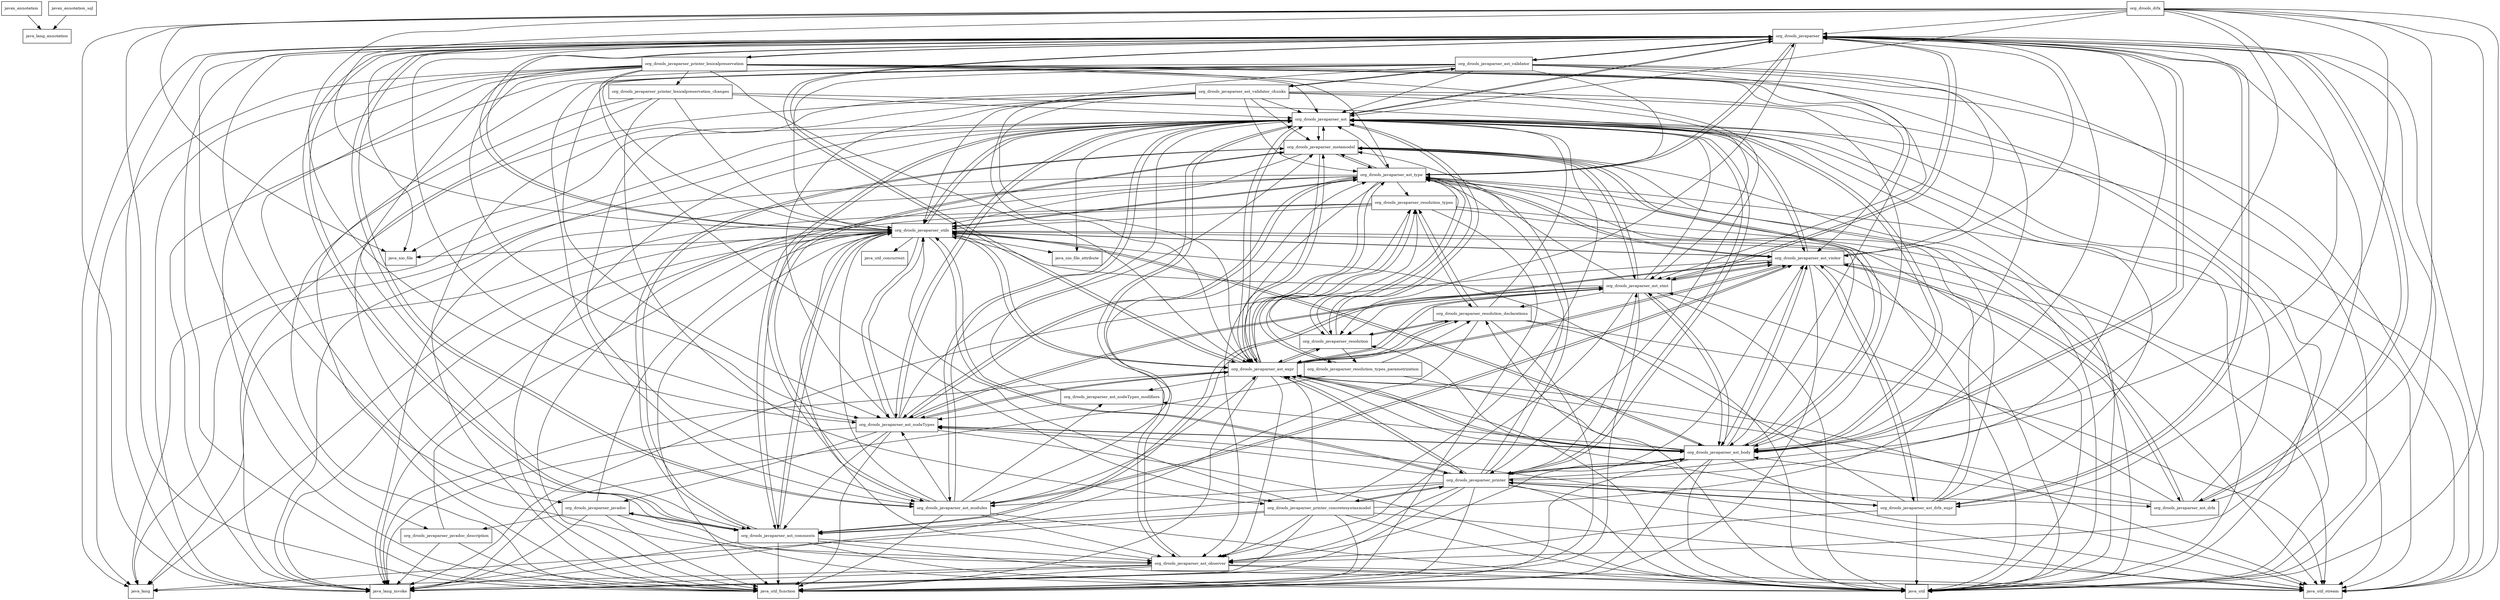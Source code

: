 digraph drlx_parser_7_16_0_Final_package_dependencies {
  node [shape = box, fontsize=10.0];
  javax_annotation -> java_lang_annotation;
  javax_annotation_sql -> java_lang_annotation;
  org_drools_drlx -> java_lang_invoke;
  org_drools_drlx -> java_nio_file;
  org_drools_drlx -> java_util;
  org_drools_drlx -> java_util_function;
  org_drools_drlx -> java_util_stream;
  org_drools_drlx -> org_drools_javaparser;
  org_drools_drlx -> org_drools_javaparser_ast;
  org_drools_drlx -> org_drools_javaparser_ast_body;
  org_drools_drlx -> org_drools_javaparser_ast_drlx;
  org_drools_drlx -> org_drools_javaparser_ast_drlx_expr;
  org_drools_drlx -> org_drools_javaparser_ast_nodeTypes;
  org_drools_drlx -> org_drools_javaparser_printer;
  org_drools_drlx -> org_drools_javaparser_utils;
  org_drools_javaparser -> java_lang;
  org_drools_javaparser -> java_lang_invoke;
  org_drools_javaparser -> java_nio_file;
  org_drools_javaparser -> java_util;
  org_drools_javaparser -> java_util_function;
  org_drools_javaparser -> java_util_stream;
  org_drools_javaparser -> org_drools_javaparser_ast;
  org_drools_javaparser -> org_drools_javaparser_ast_body;
  org_drools_javaparser -> org_drools_javaparser_ast_comments;
  org_drools_javaparser -> org_drools_javaparser_ast_drlx;
  org_drools_javaparser -> org_drools_javaparser_ast_drlx_expr;
  org_drools_javaparser -> org_drools_javaparser_ast_expr;
  org_drools_javaparser -> org_drools_javaparser_ast_modules;
  org_drools_javaparser -> org_drools_javaparser_ast_observer;
  org_drools_javaparser -> org_drools_javaparser_ast_stmt;
  org_drools_javaparser -> org_drools_javaparser_ast_type;
  org_drools_javaparser -> org_drools_javaparser_ast_validator;
  org_drools_javaparser -> org_drools_javaparser_javadoc;
  org_drools_javaparser -> org_drools_javaparser_javadoc_description;
  org_drools_javaparser -> org_drools_javaparser_printer_lexicalpreservation;
  org_drools_javaparser -> org_drools_javaparser_resolution;
  org_drools_javaparser -> org_drools_javaparser_utils;
  org_drools_javaparser_ast -> java_lang;
  org_drools_javaparser_ast -> java_lang_invoke;
  org_drools_javaparser_ast -> java_nio_file;
  org_drools_javaparser_ast -> java_nio_file_attribute;
  org_drools_javaparser_ast -> java_util;
  org_drools_javaparser_ast -> java_util_function;
  org_drools_javaparser_ast -> java_util_stream;
  org_drools_javaparser_ast -> org_drools_javaparser;
  org_drools_javaparser_ast -> org_drools_javaparser_ast_body;
  org_drools_javaparser_ast -> org_drools_javaparser_ast_comments;
  org_drools_javaparser_ast -> org_drools_javaparser_ast_expr;
  org_drools_javaparser_ast -> org_drools_javaparser_ast_modules;
  org_drools_javaparser_ast -> org_drools_javaparser_ast_nodeTypes;
  org_drools_javaparser_ast -> org_drools_javaparser_ast_observer;
  org_drools_javaparser_ast -> org_drools_javaparser_ast_visitor;
  org_drools_javaparser_ast -> org_drools_javaparser_metamodel;
  org_drools_javaparser_ast -> org_drools_javaparser_printer;
  org_drools_javaparser_ast -> org_drools_javaparser_resolution;
  org_drools_javaparser_ast -> org_drools_javaparser_utils;
  org_drools_javaparser_ast_body -> java_lang_invoke;
  org_drools_javaparser_ast_body -> java_util;
  org_drools_javaparser_ast_body -> java_util_function;
  org_drools_javaparser_ast_body -> java_util_stream;
  org_drools_javaparser_ast_body -> org_drools_javaparser;
  org_drools_javaparser_ast_body -> org_drools_javaparser_ast;
  org_drools_javaparser_ast_body -> org_drools_javaparser_ast_expr;
  org_drools_javaparser_ast_body -> org_drools_javaparser_ast_nodeTypes;
  org_drools_javaparser_ast_body -> org_drools_javaparser_ast_nodeTypes_modifiers;
  org_drools_javaparser_ast_body -> org_drools_javaparser_ast_observer;
  org_drools_javaparser_ast_body -> org_drools_javaparser_ast_stmt;
  org_drools_javaparser_ast_body -> org_drools_javaparser_ast_type;
  org_drools_javaparser_ast_body -> org_drools_javaparser_ast_visitor;
  org_drools_javaparser_ast_body -> org_drools_javaparser_metamodel;
  org_drools_javaparser_ast_body -> org_drools_javaparser_printer;
  org_drools_javaparser_ast_body -> org_drools_javaparser_resolution;
  org_drools_javaparser_ast_body -> org_drools_javaparser_resolution_declarations;
  org_drools_javaparser_ast_body -> org_drools_javaparser_utils;
  org_drools_javaparser_ast_comments -> java_lang_invoke;
  org_drools_javaparser_ast_comments -> java_util;
  org_drools_javaparser_ast_comments -> java_util_function;
  org_drools_javaparser_ast_comments -> java_util_stream;
  org_drools_javaparser_ast_comments -> org_drools_javaparser;
  org_drools_javaparser_ast_comments -> org_drools_javaparser_ast;
  org_drools_javaparser_ast_comments -> org_drools_javaparser_ast_observer;
  org_drools_javaparser_ast_comments -> org_drools_javaparser_ast_visitor;
  org_drools_javaparser_ast_comments -> org_drools_javaparser_javadoc;
  org_drools_javaparser_ast_comments -> org_drools_javaparser_metamodel;
  org_drools_javaparser_ast_comments -> org_drools_javaparser_utils;
  org_drools_javaparser_ast_drlx -> org_drools_javaparser;
  org_drools_javaparser_ast_drlx -> org_drools_javaparser_ast;
  org_drools_javaparser_ast_drlx -> org_drools_javaparser_ast_body;
  org_drools_javaparser_ast_drlx -> org_drools_javaparser_ast_expr;
  org_drools_javaparser_ast_drlx -> org_drools_javaparser_ast_stmt;
  org_drools_javaparser_ast_drlx -> org_drools_javaparser_ast_visitor;
  org_drools_javaparser_ast_drlx_expr -> java_util;
  org_drools_javaparser_ast_drlx_expr -> org_drools_javaparser;
  org_drools_javaparser_ast_drlx_expr -> org_drools_javaparser_ast;
  org_drools_javaparser_ast_drlx_expr -> org_drools_javaparser_ast_expr;
  org_drools_javaparser_ast_drlx_expr -> org_drools_javaparser_ast_observer;
  org_drools_javaparser_ast_drlx_expr -> org_drools_javaparser_ast_type;
  org_drools_javaparser_ast_drlx_expr -> org_drools_javaparser_ast_visitor;
  org_drools_javaparser_ast_drlx_expr -> org_drools_javaparser_metamodel;
  org_drools_javaparser_ast_drlx_expr -> org_drools_javaparser_printer;
  org_drools_javaparser_ast_drlx_expr -> org_drools_javaparser_utils;
  org_drools_javaparser_ast_expr -> java_lang_invoke;
  org_drools_javaparser_ast_expr -> java_util;
  org_drools_javaparser_ast_expr -> java_util_function;
  org_drools_javaparser_ast_expr -> java_util_stream;
  org_drools_javaparser_ast_expr -> org_drools_javaparser;
  org_drools_javaparser_ast_expr -> org_drools_javaparser_ast;
  org_drools_javaparser_ast_expr -> org_drools_javaparser_ast_body;
  org_drools_javaparser_ast_expr -> org_drools_javaparser_ast_nodeTypes;
  org_drools_javaparser_ast_expr -> org_drools_javaparser_ast_nodeTypes_modifiers;
  org_drools_javaparser_ast_expr -> org_drools_javaparser_ast_observer;
  org_drools_javaparser_ast_expr -> org_drools_javaparser_ast_stmt;
  org_drools_javaparser_ast_expr -> org_drools_javaparser_ast_type;
  org_drools_javaparser_ast_expr -> org_drools_javaparser_ast_visitor;
  org_drools_javaparser_ast_expr -> org_drools_javaparser_metamodel;
  org_drools_javaparser_ast_expr -> org_drools_javaparser_printer;
  org_drools_javaparser_ast_expr -> org_drools_javaparser_resolution;
  org_drools_javaparser_ast_expr -> org_drools_javaparser_resolution_declarations;
  org_drools_javaparser_ast_expr -> org_drools_javaparser_resolution_types;
  org_drools_javaparser_ast_expr -> org_drools_javaparser_utils;
  org_drools_javaparser_ast_modules -> java_util;
  org_drools_javaparser_ast_modules -> java_util_function;
  org_drools_javaparser_ast_modules -> org_drools_javaparser;
  org_drools_javaparser_ast_modules -> org_drools_javaparser_ast;
  org_drools_javaparser_ast_modules -> org_drools_javaparser_ast_expr;
  org_drools_javaparser_ast_modules -> org_drools_javaparser_ast_nodeTypes;
  org_drools_javaparser_ast_modules -> org_drools_javaparser_ast_nodeTypes_modifiers;
  org_drools_javaparser_ast_modules -> org_drools_javaparser_ast_observer;
  org_drools_javaparser_ast_modules -> org_drools_javaparser_ast_type;
  org_drools_javaparser_ast_modules -> org_drools_javaparser_ast_visitor;
  org_drools_javaparser_ast_modules -> org_drools_javaparser_metamodel;
  org_drools_javaparser_ast_modules -> org_drools_javaparser_utils;
  org_drools_javaparser_ast_nodeTypes -> java_lang_invoke;
  org_drools_javaparser_ast_nodeTypes -> java_util;
  org_drools_javaparser_ast_nodeTypes -> java_util_function;
  org_drools_javaparser_ast_nodeTypes -> java_util_stream;
  org_drools_javaparser_ast_nodeTypes -> org_drools_javaparser;
  org_drools_javaparser_ast_nodeTypes -> org_drools_javaparser_ast;
  org_drools_javaparser_ast_nodeTypes -> org_drools_javaparser_ast_body;
  org_drools_javaparser_ast_nodeTypes -> org_drools_javaparser_ast_comments;
  org_drools_javaparser_ast_nodeTypes -> org_drools_javaparser_ast_expr;
  org_drools_javaparser_ast_nodeTypes -> org_drools_javaparser_ast_stmt;
  org_drools_javaparser_ast_nodeTypes -> org_drools_javaparser_ast_type;
  org_drools_javaparser_ast_nodeTypes -> org_drools_javaparser_javadoc;
  org_drools_javaparser_ast_nodeTypes -> org_drools_javaparser_metamodel;
  org_drools_javaparser_ast_nodeTypes -> org_drools_javaparser_utils;
  org_drools_javaparser_ast_nodeTypes_modifiers -> org_drools_javaparser_ast;
  org_drools_javaparser_ast_nodeTypes_modifiers -> org_drools_javaparser_ast_nodeTypes;
  org_drools_javaparser_ast_observer -> java_lang;
  org_drools_javaparser_ast_observer -> java_lang_invoke;
  org_drools_javaparser_ast_observer -> java_util;
  org_drools_javaparser_ast_observer -> java_util_function;
  org_drools_javaparser_ast_observer -> java_util_stream;
  org_drools_javaparser_ast_observer -> org_drools_javaparser_ast;
  org_drools_javaparser_ast_observer -> org_drools_javaparser_utils;
  org_drools_javaparser_ast_stmt -> java_util;
  org_drools_javaparser_ast_stmt -> java_util_function;
  org_drools_javaparser_ast_stmt -> org_drools_javaparser;
  org_drools_javaparser_ast_stmt -> org_drools_javaparser_ast;
  org_drools_javaparser_ast_stmt -> org_drools_javaparser_ast_body;
  org_drools_javaparser_ast_stmt -> org_drools_javaparser_ast_expr;
  org_drools_javaparser_ast_stmt -> org_drools_javaparser_ast_nodeTypes;
  org_drools_javaparser_ast_stmt -> org_drools_javaparser_ast_observer;
  org_drools_javaparser_ast_stmt -> org_drools_javaparser_ast_type;
  org_drools_javaparser_ast_stmt -> org_drools_javaparser_ast_visitor;
  org_drools_javaparser_ast_stmt -> org_drools_javaparser_metamodel;
  org_drools_javaparser_ast_stmt -> org_drools_javaparser_resolution;
  org_drools_javaparser_ast_stmt -> org_drools_javaparser_resolution_declarations;
  org_drools_javaparser_ast_stmt -> org_drools_javaparser_utils;
  org_drools_javaparser_ast_type -> java_lang;
  org_drools_javaparser_ast_type -> java_lang_invoke;
  org_drools_javaparser_ast_type -> java_util;
  org_drools_javaparser_ast_type -> java_util_function;
  org_drools_javaparser_ast_type -> java_util_stream;
  org_drools_javaparser_ast_type -> org_drools_javaparser;
  org_drools_javaparser_ast_type -> org_drools_javaparser_ast;
  org_drools_javaparser_ast_type -> org_drools_javaparser_ast_expr;
  org_drools_javaparser_ast_type -> org_drools_javaparser_ast_nodeTypes;
  org_drools_javaparser_ast_type -> org_drools_javaparser_ast_observer;
  org_drools_javaparser_ast_type -> org_drools_javaparser_ast_visitor;
  org_drools_javaparser_ast_type -> org_drools_javaparser_metamodel;
  org_drools_javaparser_ast_type -> org_drools_javaparser_resolution;
  org_drools_javaparser_ast_type -> org_drools_javaparser_resolution_types;
  org_drools_javaparser_ast_type -> org_drools_javaparser_utils;
  org_drools_javaparser_ast_validator -> java_lang_invoke;
  org_drools_javaparser_ast_validator -> java_util;
  org_drools_javaparser_ast_validator -> java_util_function;
  org_drools_javaparser_ast_validator -> org_drools_javaparser;
  org_drools_javaparser_ast_validator -> org_drools_javaparser_ast;
  org_drools_javaparser_ast_validator -> org_drools_javaparser_ast_body;
  org_drools_javaparser_ast_validator -> org_drools_javaparser_ast_expr;
  org_drools_javaparser_ast_validator -> org_drools_javaparser_ast_modules;
  org_drools_javaparser_ast_validator -> org_drools_javaparser_ast_nodeTypes;
  org_drools_javaparser_ast_validator -> org_drools_javaparser_ast_stmt;
  org_drools_javaparser_ast_validator -> org_drools_javaparser_ast_type;
  org_drools_javaparser_ast_validator -> org_drools_javaparser_ast_validator_chunks;
  org_drools_javaparser_ast_validator -> org_drools_javaparser_ast_visitor;
  org_drools_javaparser_ast_validator -> org_drools_javaparser_utils;
  org_drools_javaparser_ast_validator_chunks -> java_lang_invoke;
  org_drools_javaparser_ast_validator_chunks -> java_util;
  org_drools_javaparser_ast_validator_chunks -> java_util_function;
  org_drools_javaparser_ast_validator_chunks -> org_drools_javaparser_ast;
  org_drools_javaparser_ast_validator_chunks -> org_drools_javaparser_ast_body;
  org_drools_javaparser_ast_validator_chunks -> org_drools_javaparser_ast_expr;
  org_drools_javaparser_ast_validator_chunks -> org_drools_javaparser_ast_modules;
  org_drools_javaparser_ast_validator_chunks -> org_drools_javaparser_ast_nodeTypes;
  org_drools_javaparser_ast_validator_chunks -> org_drools_javaparser_ast_stmt;
  org_drools_javaparser_ast_validator_chunks -> org_drools_javaparser_ast_type;
  org_drools_javaparser_ast_validator_chunks -> org_drools_javaparser_ast_validator;
  org_drools_javaparser_ast_validator_chunks -> org_drools_javaparser_metamodel;
  org_drools_javaparser_ast_validator_chunks -> org_drools_javaparser_utils;
  org_drools_javaparser_ast_visitor -> java_lang_invoke;
  org_drools_javaparser_ast_visitor -> java_util;
  org_drools_javaparser_ast_visitor -> java_util_function;
  org_drools_javaparser_ast_visitor -> java_util_stream;
  org_drools_javaparser_ast_visitor -> org_drools_javaparser;
  org_drools_javaparser_ast_visitor -> org_drools_javaparser_ast;
  org_drools_javaparser_ast_visitor -> org_drools_javaparser_ast_body;
  org_drools_javaparser_ast_visitor -> org_drools_javaparser_ast_comments;
  org_drools_javaparser_ast_visitor -> org_drools_javaparser_ast_drlx;
  org_drools_javaparser_ast_visitor -> org_drools_javaparser_ast_drlx_expr;
  org_drools_javaparser_ast_visitor -> org_drools_javaparser_ast_expr;
  org_drools_javaparser_ast_visitor -> org_drools_javaparser_ast_modules;
  org_drools_javaparser_ast_visitor -> org_drools_javaparser_ast_stmt;
  org_drools_javaparser_ast_visitor -> org_drools_javaparser_ast_type;
  org_drools_javaparser_ast_visitor -> org_drools_javaparser_utils;
  org_drools_javaparser_javadoc -> java_lang_invoke;
  org_drools_javaparser_javadoc -> java_util;
  org_drools_javaparser_javadoc -> java_util_function;
  org_drools_javaparser_javadoc -> org_drools_javaparser_ast_comments;
  org_drools_javaparser_javadoc -> org_drools_javaparser_javadoc_description;
  org_drools_javaparser_javadoc -> org_drools_javaparser_utils;
  org_drools_javaparser_javadoc_description -> java_lang_invoke;
  org_drools_javaparser_javadoc_description -> java_util_function;
  org_drools_javaparser_javadoc_description -> org_drools_javaparser_utils;
  org_drools_javaparser_metamodel -> java_util;
  org_drools_javaparser_metamodel -> org_drools_javaparser_ast;
  org_drools_javaparser_metamodel -> org_drools_javaparser_ast_body;
  org_drools_javaparser_metamodel -> org_drools_javaparser_ast_comments;
  org_drools_javaparser_metamodel -> org_drools_javaparser_ast_expr;
  org_drools_javaparser_metamodel -> org_drools_javaparser_ast_modules;
  org_drools_javaparser_metamodel -> org_drools_javaparser_ast_stmt;
  org_drools_javaparser_metamodel -> org_drools_javaparser_ast_type;
  org_drools_javaparser_metamodel -> org_drools_javaparser_utils;
  org_drools_javaparser_printer -> java_lang_invoke;
  org_drools_javaparser_printer -> java_util;
  org_drools_javaparser_printer -> java_util_function;
  org_drools_javaparser_printer -> java_util_stream;
  org_drools_javaparser_printer -> org_drools_javaparser;
  org_drools_javaparser_printer -> org_drools_javaparser_ast;
  org_drools_javaparser_printer -> org_drools_javaparser_ast_body;
  org_drools_javaparser_printer -> org_drools_javaparser_ast_comments;
  org_drools_javaparser_printer -> org_drools_javaparser_ast_drlx;
  org_drools_javaparser_printer -> org_drools_javaparser_ast_drlx_expr;
  org_drools_javaparser_printer -> org_drools_javaparser_ast_expr;
  org_drools_javaparser_printer -> org_drools_javaparser_ast_modules;
  org_drools_javaparser_printer -> org_drools_javaparser_ast_nodeTypes;
  org_drools_javaparser_printer -> org_drools_javaparser_ast_observer;
  org_drools_javaparser_printer -> org_drools_javaparser_ast_stmt;
  org_drools_javaparser_printer -> org_drools_javaparser_ast_type;
  org_drools_javaparser_printer -> org_drools_javaparser_ast_visitor;
  org_drools_javaparser_printer -> org_drools_javaparser_metamodel;
  org_drools_javaparser_printer -> org_drools_javaparser_printer_concretesyntaxmodel;
  org_drools_javaparser_printer -> org_drools_javaparser_utils;
  org_drools_javaparser_printer_concretesyntaxmodel -> java_lang;
  org_drools_javaparser_printer_concretesyntaxmodel -> java_lang_invoke;
  org_drools_javaparser_printer_concretesyntaxmodel -> java_util;
  org_drools_javaparser_printer_concretesyntaxmodel -> java_util_function;
  org_drools_javaparser_printer_concretesyntaxmodel -> java_util_stream;
  org_drools_javaparser_printer_concretesyntaxmodel -> org_drools_javaparser;
  org_drools_javaparser_printer_concretesyntaxmodel -> org_drools_javaparser_ast;
  org_drools_javaparser_printer_concretesyntaxmodel -> org_drools_javaparser_ast_comments;
  org_drools_javaparser_printer_concretesyntaxmodel -> org_drools_javaparser_ast_expr;
  org_drools_javaparser_printer_concretesyntaxmodel -> org_drools_javaparser_ast_observer;
  org_drools_javaparser_printer_concretesyntaxmodel -> org_drools_javaparser_printer;
  org_drools_javaparser_printer_concretesyntaxmodel -> org_drools_javaparser_utils;
  org_drools_javaparser_printer_lexicalpreservation -> java_lang;
  org_drools_javaparser_printer_lexicalpreservation -> java_lang_invoke;
  org_drools_javaparser_printer_lexicalpreservation -> java_util;
  org_drools_javaparser_printer_lexicalpreservation -> java_util_function;
  org_drools_javaparser_printer_lexicalpreservation -> java_util_stream;
  org_drools_javaparser_printer_lexicalpreservation -> org_drools_javaparser;
  org_drools_javaparser_printer_lexicalpreservation -> org_drools_javaparser_ast;
  org_drools_javaparser_printer_lexicalpreservation -> org_drools_javaparser_ast_body;
  org_drools_javaparser_printer_lexicalpreservation -> org_drools_javaparser_ast_comments;
  org_drools_javaparser_printer_lexicalpreservation -> org_drools_javaparser_ast_expr;
  org_drools_javaparser_printer_lexicalpreservation -> org_drools_javaparser_ast_nodeTypes;
  org_drools_javaparser_printer_lexicalpreservation -> org_drools_javaparser_ast_observer;
  org_drools_javaparser_printer_lexicalpreservation -> org_drools_javaparser_ast_type;
  org_drools_javaparser_printer_lexicalpreservation -> org_drools_javaparser_ast_visitor;
  org_drools_javaparser_printer_lexicalpreservation -> org_drools_javaparser_printer;
  org_drools_javaparser_printer_lexicalpreservation -> org_drools_javaparser_printer_concretesyntaxmodel;
  org_drools_javaparser_printer_lexicalpreservation -> org_drools_javaparser_printer_lexicalpreservation_changes;
  org_drools_javaparser_printer_lexicalpreservation -> org_drools_javaparser_utils;
  org_drools_javaparser_printer_lexicalpreservation_changes -> java_util;
  org_drools_javaparser_printer_lexicalpreservation_changes -> java_util_function;
  org_drools_javaparser_printer_lexicalpreservation_changes -> org_drools_javaparser_ast;
  org_drools_javaparser_printer_lexicalpreservation_changes -> org_drools_javaparser_ast_observer;
  org_drools_javaparser_printer_lexicalpreservation_changes -> org_drools_javaparser_printer_concretesyntaxmodel;
  org_drools_javaparser_printer_lexicalpreservation_changes -> org_drools_javaparser_utils;
  org_drools_javaparser_resolution -> org_drools_javaparser_ast;
  org_drools_javaparser_resolution -> org_drools_javaparser_ast_expr;
  org_drools_javaparser_resolution -> org_drools_javaparser_ast_type;
  org_drools_javaparser_resolution -> org_drools_javaparser_resolution_declarations;
  org_drools_javaparser_resolution -> org_drools_javaparser_resolution_types;
  org_drools_javaparser_resolution -> org_drools_javaparser_resolution_types_parametrization;
  org_drools_javaparser_resolution_declarations -> java_lang_invoke;
  org_drools_javaparser_resolution_declarations -> java_util;
  org_drools_javaparser_resolution_declarations -> java_util_function;
  org_drools_javaparser_resolution_declarations -> java_util_stream;
  org_drools_javaparser_resolution_declarations -> org_drools_javaparser_ast;
  org_drools_javaparser_resolution_declarations -> org_drools_javaparser_ast_expr;
  org_drools_javaparser_resolution_declarations -> org_drools_javaparser_resolution;
  org_drools_javaparser_resolution_declarations -> org_drools_javaparser_resolution_types;
  org_drools_javaparser_resolution_types -> java_lang;
  org_drools_javaparser_resolution_types -> java_lang_invoke;
  org_drools_javaparser_resolution_types -> java_util;
  org_drools_javaparser_resolution_types -> java_util_function;
  org_drools_javaparser_resolution_types -> java_util_stream;
  org_drools_javaparser_resolution_types -> org_drools_javaparser_resolution_declarations;
  org_drools_javaparser_resolution_types -> org_drools_javaparser_resolution_types_parametrization;
  org_drools_javaparser_resolution_types -> org_drools_javaparser_utils;
  org_drools_javaparser_resolution_types_parametrization -> java_lang_invoke;
  org_drools_javaparser_resolution_types_parametrization -> java_util;
  org_drools_javaparser_resolution_types_parametrization -> org_drools_javaparser_resolution_declarations;
  org_drools_javaparser_resolution_types_parametrization -> org_drools_javaparser_resolution_types;
  org_drools_javaparser_utils -> java_lang;
  org_drools_javaparser_utils -> java_lang_invoke;
  org_drools_javaparser_utils -> java_nio_file;
  org_drools_javaparser_utils -> java_nio_file_attribute;
  org_drools_javaparser_utils -> java_util;
  org_drools_javaparser_utils -> java_util_concurrent;
  org_drools_javaparser_utils -> java_util_function;
  org_drools_javaparser_utils -> java_util_stream;
  org_drools_javaparser_utils -> org_drools_javaparser;
  org_drools_javaparser_utils -> org_drools_javaparser_ast;
  org_drools_javaparser_utils -> org_drools_javaparser_ast_body;
  org_drools_javaparser_utils -> org_drools_javaparser_ast_comments;
  org_drools_javaparser_utils -> org_drools_javaparser_ast_expr;
  org_drools_javaparser_utils -> org_drools_javaparser_ast_nodeTypes;
  org_drools_javaparser_utils -> org_drools_javaparser_ast_type;
  org_drools_javaparser_utils -> org_drools_javaparser_ast_visitor;
  org_drools_javaparser_utils -> org_drools_javaparser_printer;
}
